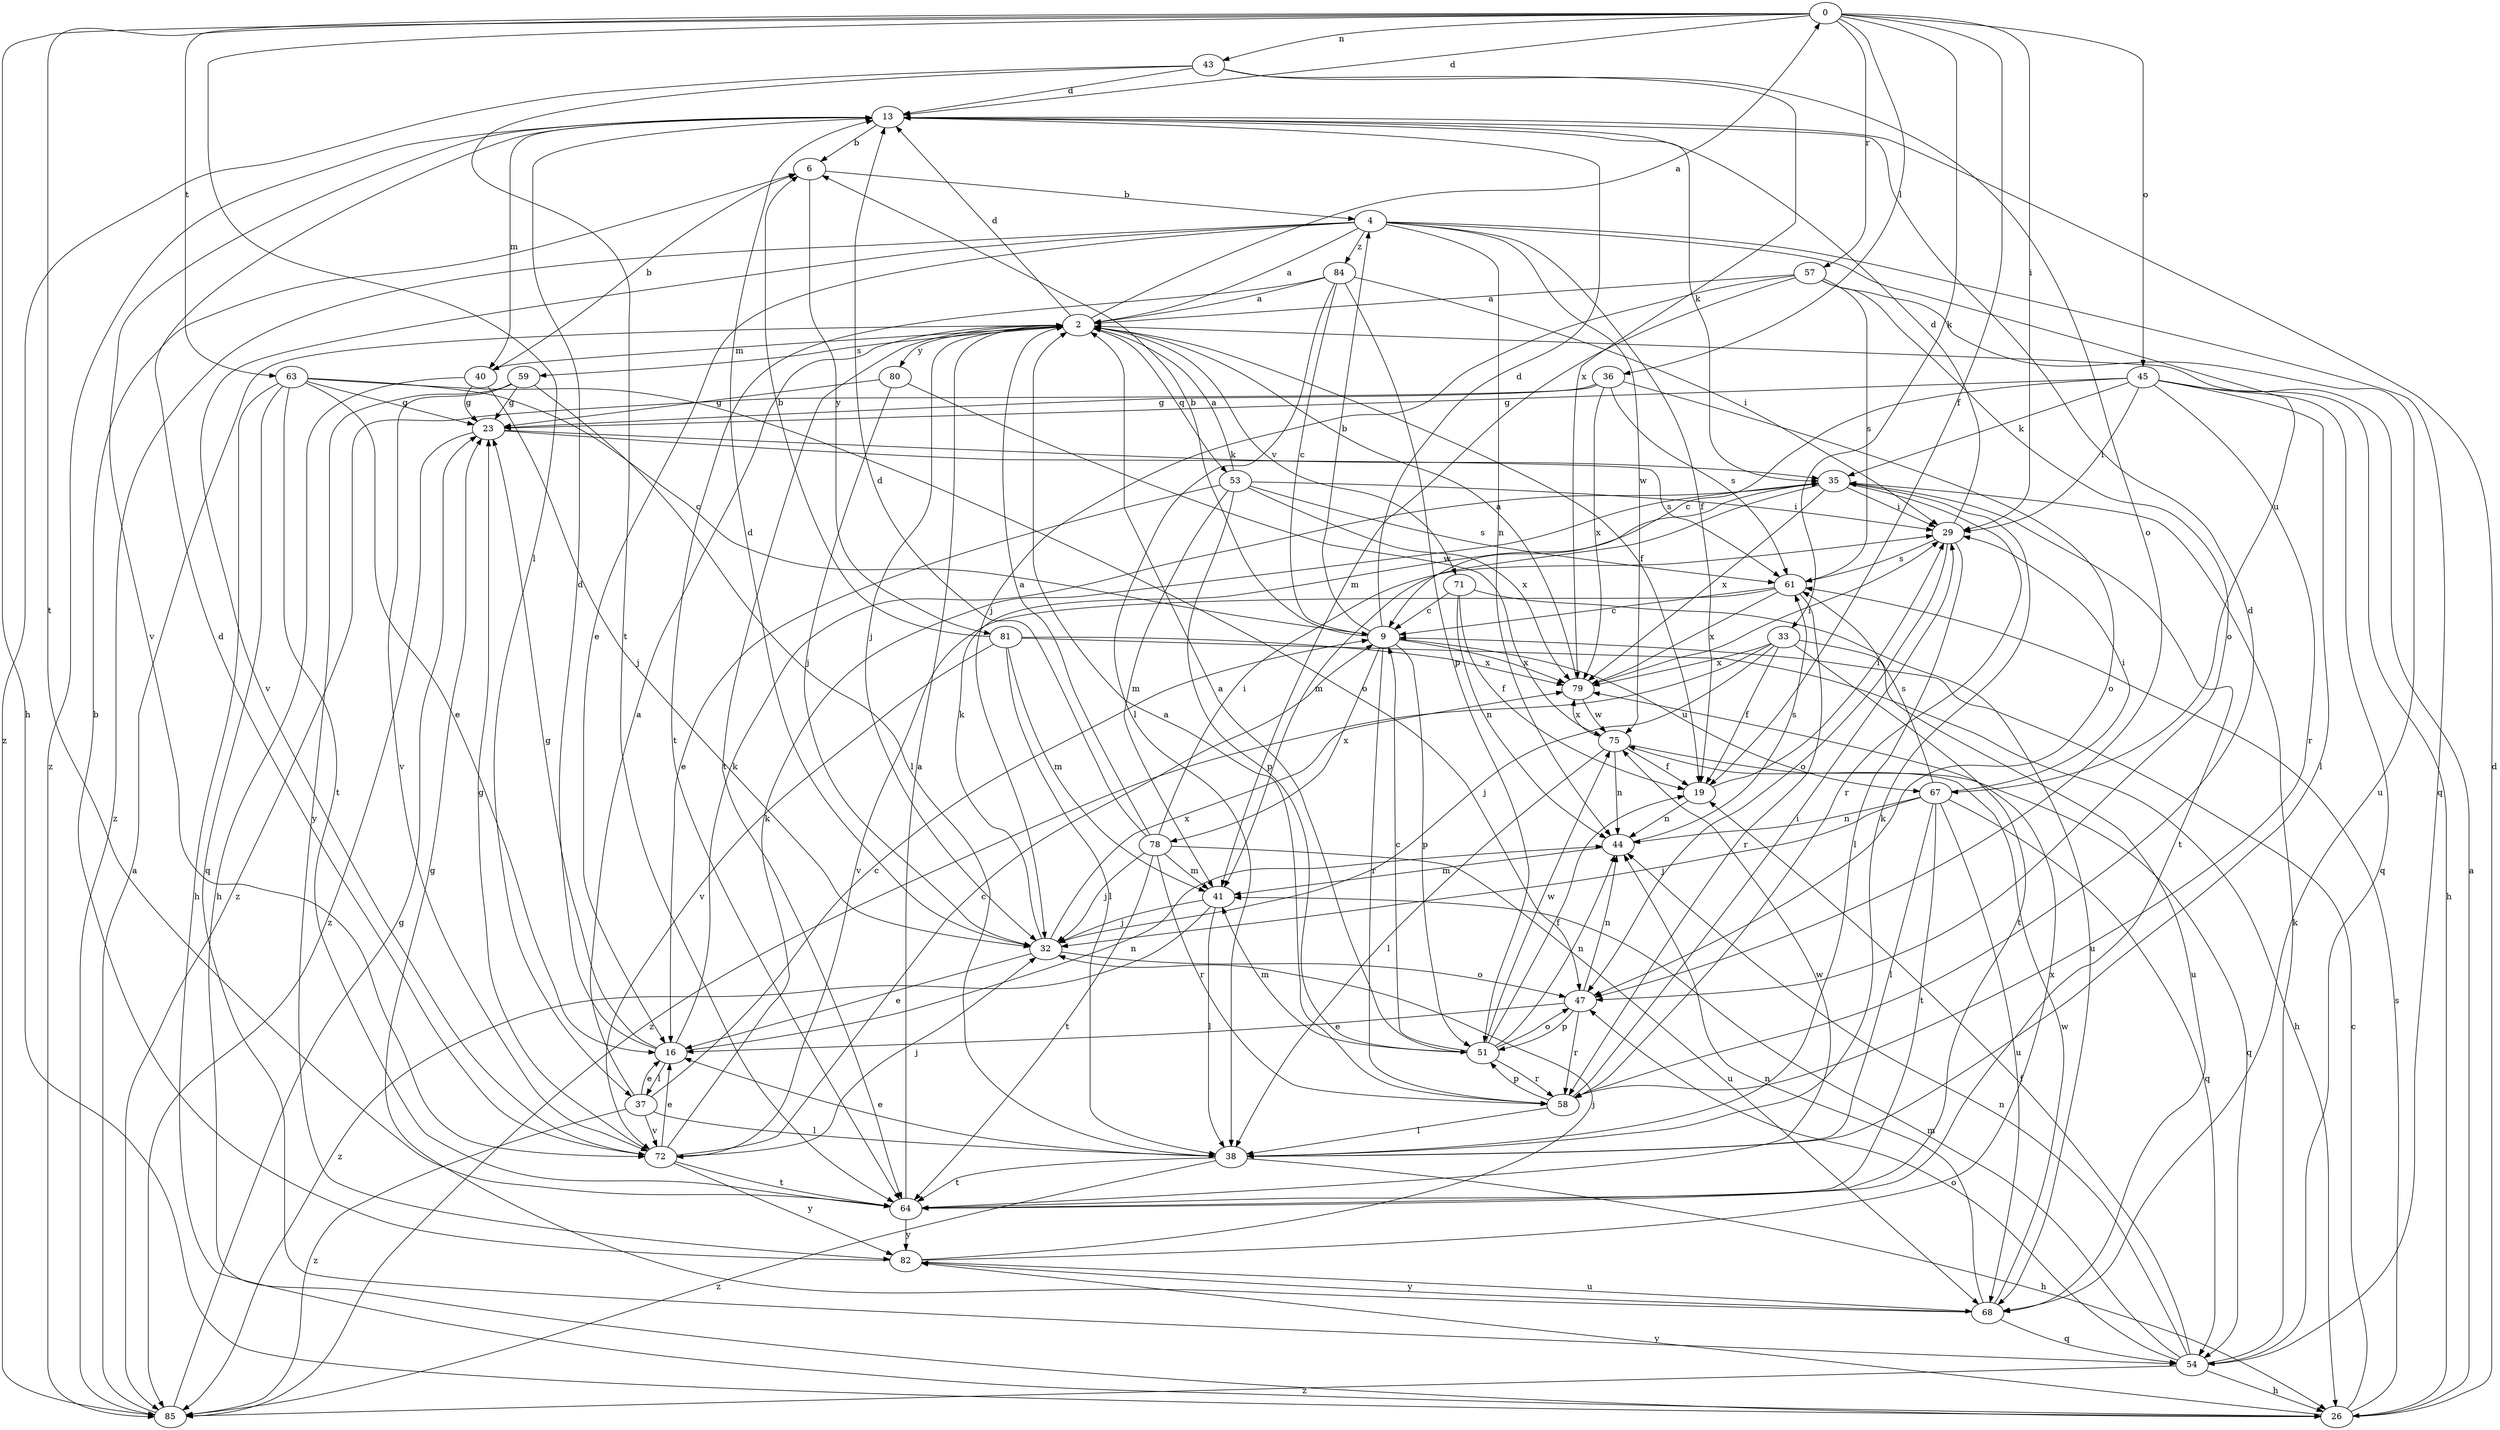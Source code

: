 strict digraph  {
0;
2;
4;
6;
9;
13;
16;
19;
23;
26;
29;
32;
33;
35;
36;
37;
38;
40;
41;
43;
44;
45;
47;
51;
53;
54;
57;
58;
59;
61;
63;
64;
67;
68;
71;
72;
75;
78;
79;
80;
81;
82;
84;
85;
0 -> 13  [label=d];
0 -> 19  [label=f];
0 -> 26  [label=h];
0 -> 29  [label=i];
0 -> 33  [label=k];
0 -> 36  [label=l];
0 -> 37  [label=l];
0 -> 43  [label=n];
0 -> 45  [label=o];
0 -> 57  [label=r];
0 -> 63  [label=t];
0 -> 64  [label=t];
2 -> 0  [label=a];
2 -> 13  [label=d];
2 -> 19  [label=f];
2 -> 32  [label=j];
2 -> 40  [label=m];
2 -> 53  [label=q];
2 -> 59  [label=s];
2 -> 64  [label=t];
2 -> 71  [label=v];
2 -> 80  [label=y];
4 -> 2  [label=a];
4 -> 16  [label=e];
4 -> 19  [label=f];
4 -> 44  [label=n];
4 -> 54  [label=q];
4 -> 67  [label=u];
4 -> 72  [label=v];
4 -> 75  [label=w];
4 -> 84  [label=z];
4 -> 85  [label=z];
6 -> 4  [label=b];
6 -> 81  [label=y];
9 -> 4  [label=b];
9 -> 6  [label=b];
9 -> 13  [label=d];
9 -> 51  [label=p];
9 -> 58  [label=r];
9 -> 67  [label=u];
9 -> 78  [label=x];
9 -> 79  [label=x];
13 -> 6  [label=b];
13 -> 35  [label=k];
13 -> 40  [label=m];
13 -> 72  [label=v];
13 -> 85  [label=z];
16 -> 13  [label=d];
16 -> 23  [label=g];
16 -> 35  [label=k];
16 -> 37  [label=l];
16 -> 44  [label=n];
19 -> 29  [label=i];
19 -> 44  [label=n];
23 -> 35  [label=k];
23 -> 61  [label=s];
23 -> 85  [label=z];
26 -> 2  [label=a];
26 -> 9  [label=c];
26 -> 13  [label=d];
26 -> 61  [label=s];
26 -> 82  [label=y];
29 -> 13  [label=d];
29 -> 38  [label=l];
29 -> 47  [label=o];
29 -> 61  [label=s];
32 -> 13  [label=d];
32 -> 16  [label=e];
32 -> 35  [label=k];
32 -> 47  [label=o];
32 -> 79  [label=x];
33 -> 19  [label=f];
33 -> 32  [label=j];
33 -> 64  [label=t];
33 -> 68  [label=u];
33 -> 79  [label=x];
33 -> 85  [label=z];
35 -> 29  [label=i];
35 -> 41  [label=m];
35 -> 58  [label=r];
35 -> 64  [label=t];
35 -> 79  [label=x];
36 -> 23  [label=g];
36 -> 47  [label=o];
36 -> 61  [label=s];
36 -> 79  [label=x];
36 -> 85  [label=z];
37 -> 2  [label=a];
37 -> 9  [label=c];
37 -> 16  [label=e];
37 -> 38  [label=l];
37 -> 72  [label=v];
37 -> 85  [label=z];
38 -> 16  [label=e];
38 -> 26  [label=h];
38 -> 35  [label=k];
38 -> 64  [label=t];
38 -> 85  [label=z];
40 -> 6  [label=b];
40 -> 23  [label=g];
40 -> 26  [label=h];
40 -> 32  [label=j];
41 -> 32  [label=j];
41 -> 38  [label=l];
41 -> 85  [label=z];
43 -> 13  [label=d];
43 -> 47  [label=o];
43 -> 64  [label=t];
43 -> 79  [label=x];
43 -> 85  [label=z];
44 -> 41  [label=m];
44 -> 61  [label=s];
45 -> 9  [label=c];
45 -> 23  [label=g];
45 -> 26  [label=h];
45 -> 29  [label=i];
45 -> 35  [label=k];
45 -> 38  [label=l];
45 -> 54  [label=q];
45 -> 58  [label=r];
47 -> 16  [label=e];
47 -> 44  [label=n];
47 -> 51  [label=p];
47 -> 58  [label=r];
51 -> 2  [label=a];
51 -> 9  [label=c];
51 -> 19  [label=f];
51 -> 41  [label=m];
51 -> 44  [label=n];
51 -> 47  [label=o];
51 -> 58  [label=r];
51 -> 75  [label=w];
53 -> 2  [label=a];
53 -> 16  [label=e];
53 -> 29  [label=i];
53 -> 41  [label=m];
53 -> 51  [label=p];
53 -> 61  [label=s];
53 -> 79  [label=x];
54 -> 19  [label=f];
54 -> 26  [label=h];
54 -> 35  [label=k];
54 -> 41  [label=m];
54 -> 44  [label=n];
54 -> 47  [label=o];
54 -> 85  [label=z];
57 -> 2  [label=a];
57 -> 32  [label=j];
57 -> 41  [label=m];
57 -> 47  [label=o];
57 -> 61  [label=s];
57 -> 68  [label=u];
58 -> 2  [label=a];
58 -> 13  [label=d];
58 -> 29  [label=i];
58 -> 38  [label=l];
58 -> 51  [label=p];
59 -> 23  [label=g];
59 -> 38  [label=l];
59 -> 72  [label=v];
59 -> 82  [label=y];
61 -> 9  [label=c];
61 -> 58  [label=r];
61 -> 72  [label=v];
61 -> 79  [label=x];
63 -> 9  [label=c];
63 -> 16  [label=e];
63 -> 23  [label=g];
63 -> 26  [label=h];
63 -> 47  [label=o];
63 -> 54  [label=q];
63 -> 64  [label=t];
64 -> 2  [label=a];
64 -> 75  [label=w];
64 -> 82  [label=y];
67 -> 29  [label=i];
67 -> 32  [label=j];
67 -> 38  [label=l];
67 -> 44  [label=n];
67 -> 54  [label=q];
67 -> 61  [label=s];
67 -> 64  [label=t];
67 -> 68  [label=u];
68 -> 23  [label=g];
68 -> 44  [label=n];
68 -> 54  [label=q];
68 -> 75  [label=w];
68 -> 82  [label=y];
71 -> 9  [label=c];
71 -> 19  [label=f];
71 -> 44  [label=n];
71 -> 68  [label=u];
72 -> 9  [label=c];
72 -> 13  [label=d];
72 -> 16  [label=e];
72 -> 23  [label=g];
72 -> 32  [label=j];
72 -> 35  [label=k];
72 -> 64  [label=t];
72 -> 82  [label=y];
75 -> 19  [label=f];
75 -> 38  [label=l];
75 -> 44  [label=n];
75 -> 54  [label=q];
75 -> 79  [label=x];
78 -> 2  [label=a];
78 -> 13  [label=d];
78 -> 29  [label=i];
78 -> 32  [label=j];
78 -> 41  [label=m];
78 -> 58  [label=r];
78 -> 64  [label=t];
78 -> 68  [label=u];
79 -> 2  [label=a];
79 -> 29  [label=i];
79 -> 75  [label=w];
80 -> 23  [label=g];
80 -> 32  [label=j];
80 -> 75  [label=w];
81 -> 6  [label=b];
81 -> 26  [label=h];
81 -> 38  [label=l];
81 -> 41  [label=m];
81 -> 72  [label=v];
81 -> 79  [label=x];
82 -> 6  [label=b];
82 -> 32  [label=j];
82 -> 68  [label=u];
82 -> 79  [label=x];
84 -> 2  [label=a];
84 -> 9  [label=c];
84 -> 29  [label=i];
84 -> 38  [label=l];
84 -> 51  [label=p];
84 -> 64  [label=t];
85 -> 2  [label=a];
85 -> 23  [label=g];
}
